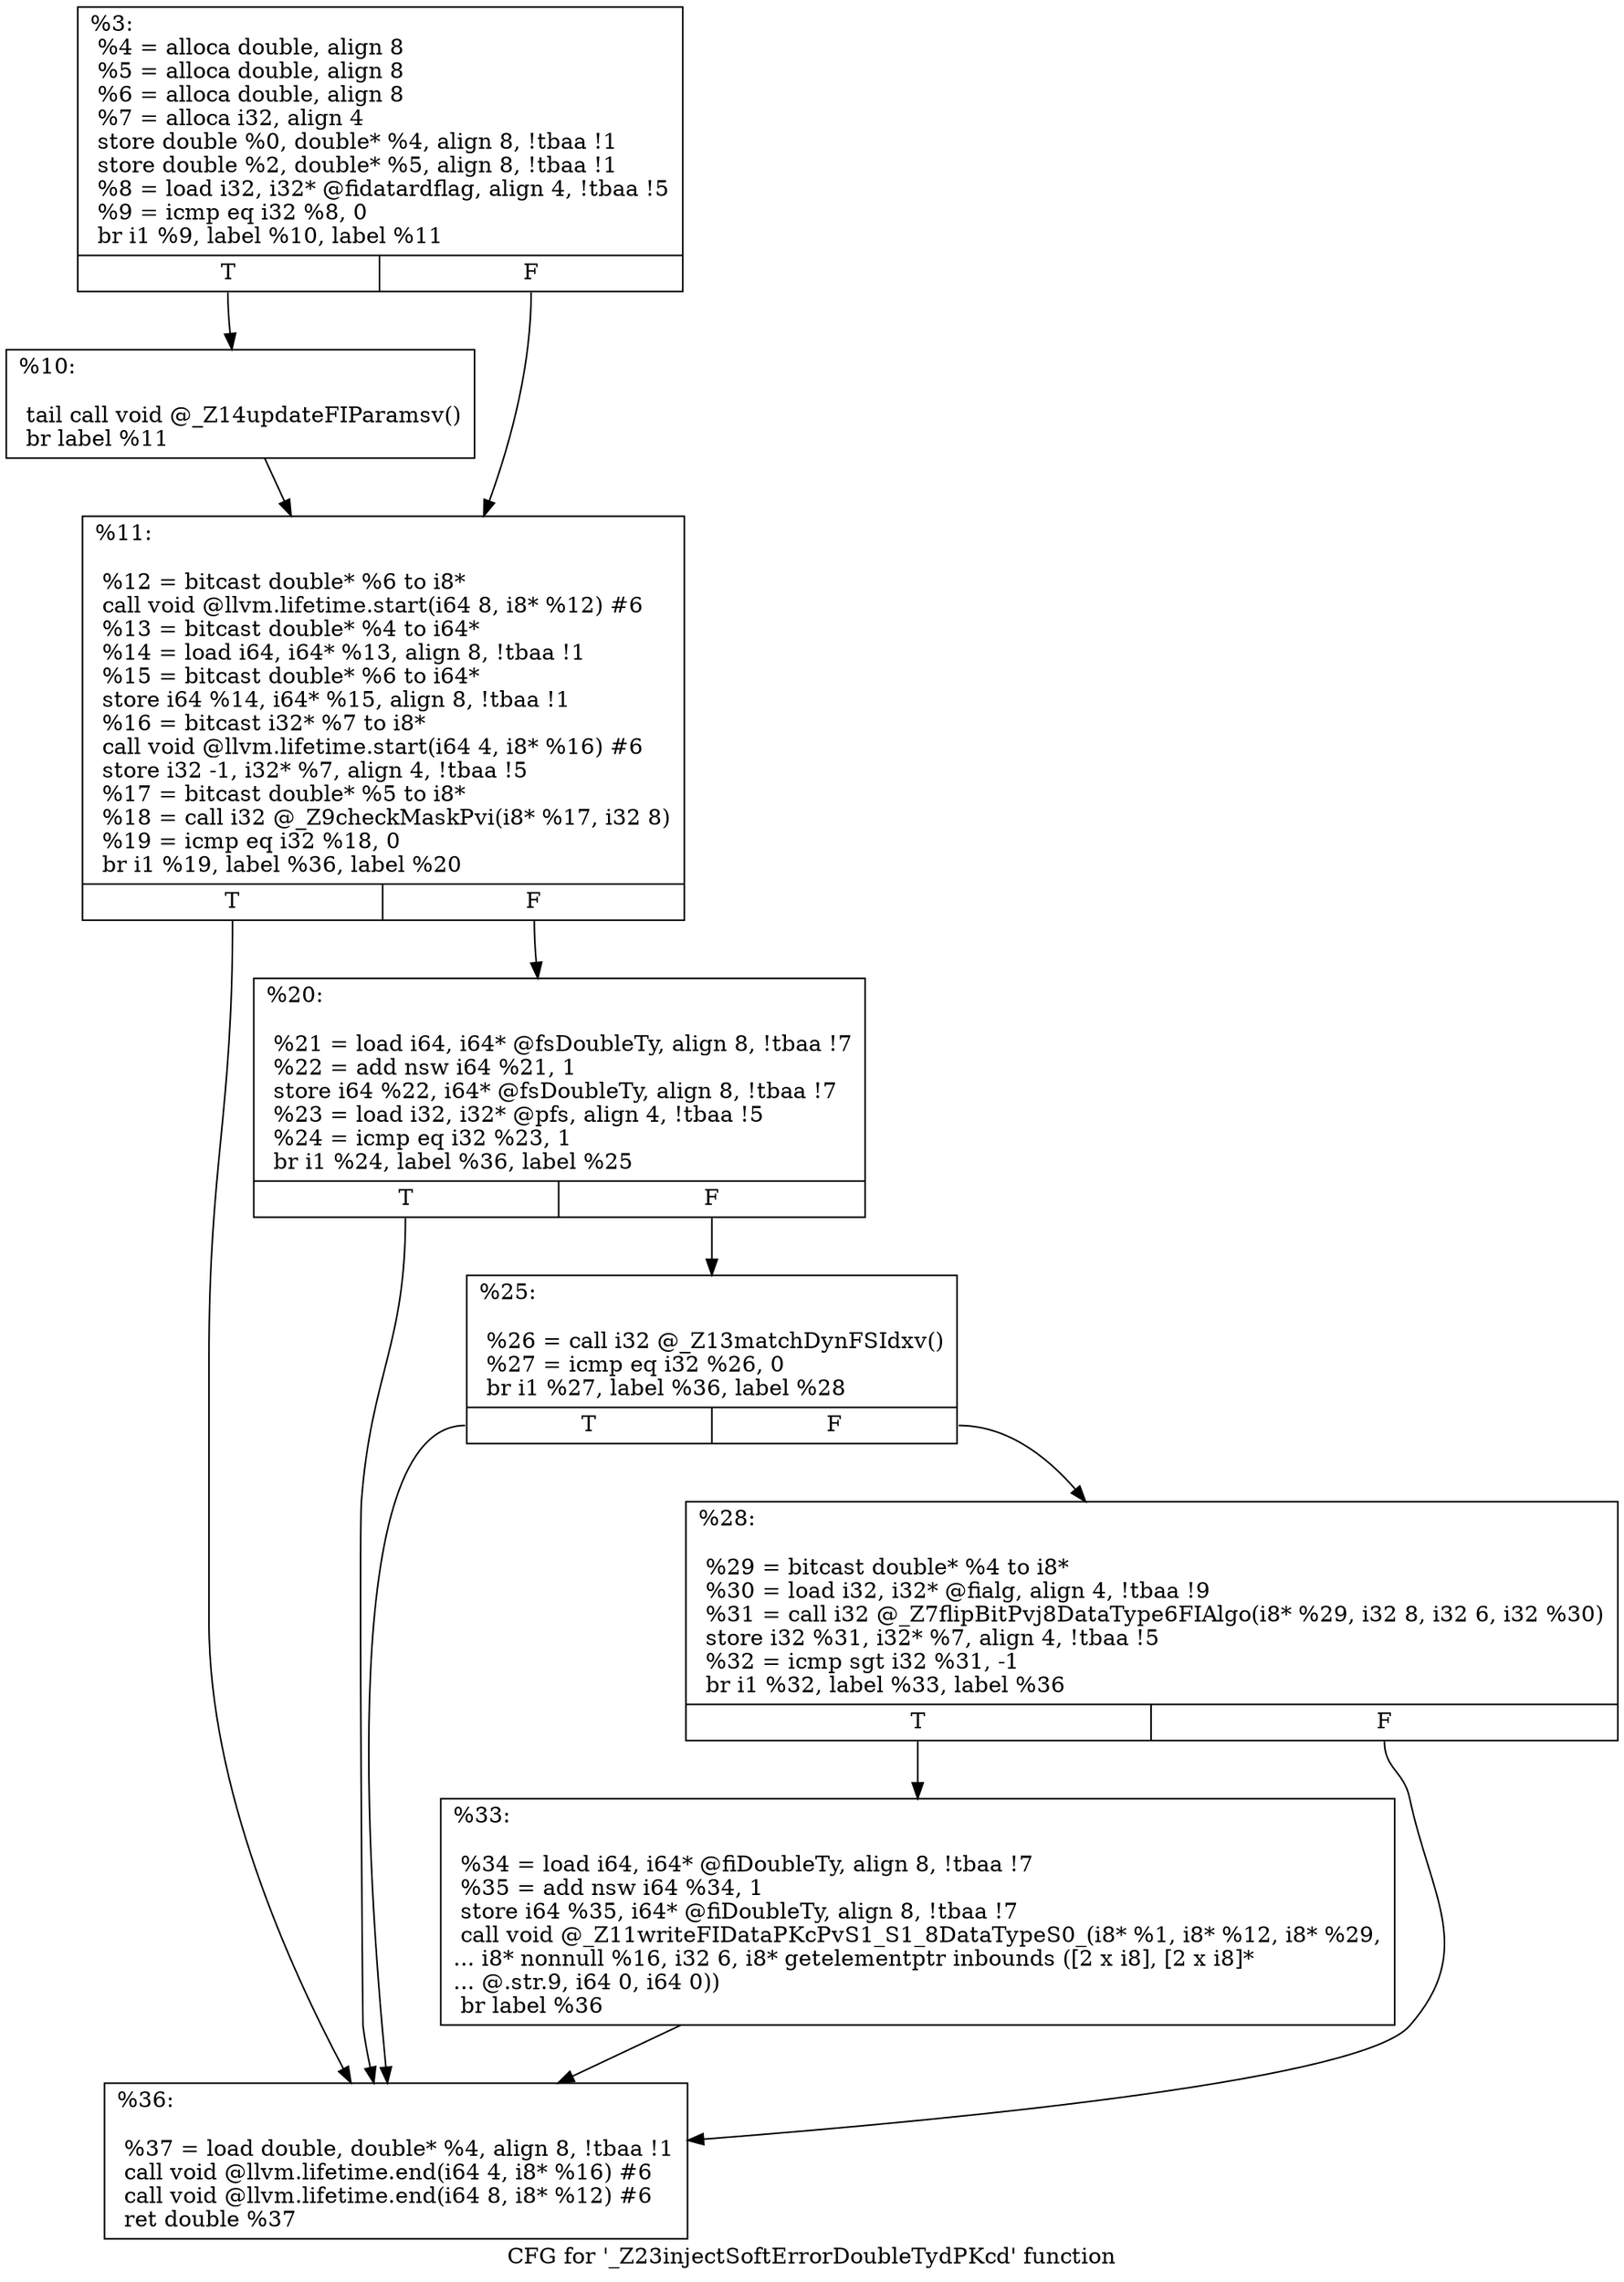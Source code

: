 digraph "CFG for '_Z23injectSoftErrorDoubleTydPKcd' function" {
	label="CFG for '_Z23injectSoftErrorDoubleTydPKcd' function";

	Node0x315e890 [shape=record,label="{%3:\l  %4 = alloca double, align 8\l  %5 = alloca double, align 8\l  %6 = alloca double, align 8\l  %7 = alloca i32, align 4\l  store double %0, double* %4, align 8, !tbaa !1\l  store double %2, double* %5, align 8, !tbaa !1\l  %8 = load i32, i32* @fidatardflag, align 4, !tbaa !5\l  %9 = icmp eq i32 %8, 0\l  br i1 %9, label %10, label %11\l|{<s0>T|<s1>F}}"];
	Node0x315e890:s0 -> Node0x315e8e0;
	Node0x315e890:s1 -> Node0x315e930;
	Node0x315e8e0 [shape=record,label="{%10:\l\l  tail call void @_Z14updateFIParamsv()\l  br label %11\l}"];
	Node0x315e8e0 -> Node0x315e930;
	Node0x315e930 [shape=record,label="{%11:\l\l  %12 = bitcast double* %6 to i8*\l  call void @llvm.lifetime.start(i64 8, i8* %12) #6\l  %13 = bitcast double* %4 to i64*\l  %14 = load i64, i64* %13, align 8, !tbaa !1\l  %15 = bitcast double* %6 to i64*\l  store i64 %14, i64* %15, align 8, !tbaa !1\l  %16 = bitcast i32* %7 to i8*\l  call void @llvm.lifetime.start(i64 4, i8* %16) #6\l  store i32 -1, i32* %7, align 4, !tbaa !5\l  %17 = bitcast double* %5 to i8*\l  %18 = call i32 @_Z9checkMaskPvi(i8* %17, i32 8)\l  %19 = icmp eq i32 %18, 0\l  br i1 %19, label %36, label %20\l|{<s0>T|<s1>F}}"];
	Node0x315e930:s0 -> Node0x315eac0;
	Node0x315e930:s1 -> Node0x315e980;
	Node0x315e980 [shape=record,label="{%20:\l\l  %21 = load i64, i64* @fsDoubleTy, align 8, !tbaa !7\l  %22 = add nsw i64 %21, 1\l  store i64 %22, i64* @fsDoubleTy, align 8, !tbaa !7\l  %23 = load i32, i32* @pfs, align 4, !tbaa !5\l  %24 = icmp eq i32 %23, 1\l  br i1 %24, label %36, label %25\l|{<s0>T|<s1>F}}"];
	Node0x315e980:s0 -> Node0x315eac0;
	Node0x315e980:s1 -> Node0x315e9d0;
	Node0x315e9d0 [shape=record,label="{%25:\l\l  %26 = call i32 @_Z13matchDynFSIdxv()\l  %27 = icmp eq i32 %26, 0\l  br i1 %27, label %36, label %28\l|{<s0>T|<s1>F}}"];
	Node0x315e9d0:s0 -> Node0x315eac0;
	Node0x315e9d0:s1 -> Node0x315ea20;
	Node0x315ea20 [shape=record,label="{%28:\l\l  %29 = bitcast double* %4 to i8*\l  %30 = load i32, i32* @fialg, align 4, !tbaa !9\l  %31 = call i32 @_Z7flipBitPvj8DataType6FIAlgo(i8* %29, i32 8, i32 6, i32 %30)\l  store i32 %31, i32* %7, align 4, !tbaa !5\l  %32 = icmp sgt i32 %31, -1\l  br i1 %32, label %33, label %36\l|{<s0>T|<s1>F}}"];
	Node0x315ea20:s0 -> Node0x315ea70;
	Node0x315ea20:s1 -> Node0x315eac0;
	Node0x315ea70 [shape=record,label="{%33:\l\l  %34 = load i64, i64* @fiDoubleTy, align 8, !tbaa !7\l  %35 = add nsw i64 %34, 1\l  store i64 %35, i64* @fiDoubleTy, align 8, !tbaa !7\l  call void @_Z11writeFIDataPKcPvS1_S1_8DataTypeS0_(i8* %1, i8* %12, i8* %29,\l... i8* nonnull %16, i32 6, i8* getelementptr inbounds ([2 x i8], [2 x i8]*\l... @.str.9, i64 0, i64 0))\l  br label %36\l}"];
	Node0x315ea70 -> Node0x315eac0;
	Node0x315eac0 [shape=record,label="{%36:\l\l  %37 = load double, double* %4, align 8, !tbaa !1\l  call void @llvm.lifetime.end(i64 4, i8* %16) #6\l  call void @llvm.lifetime.end(i64 8, i8* %12) #6\l  ret double %37\l}"];
}
